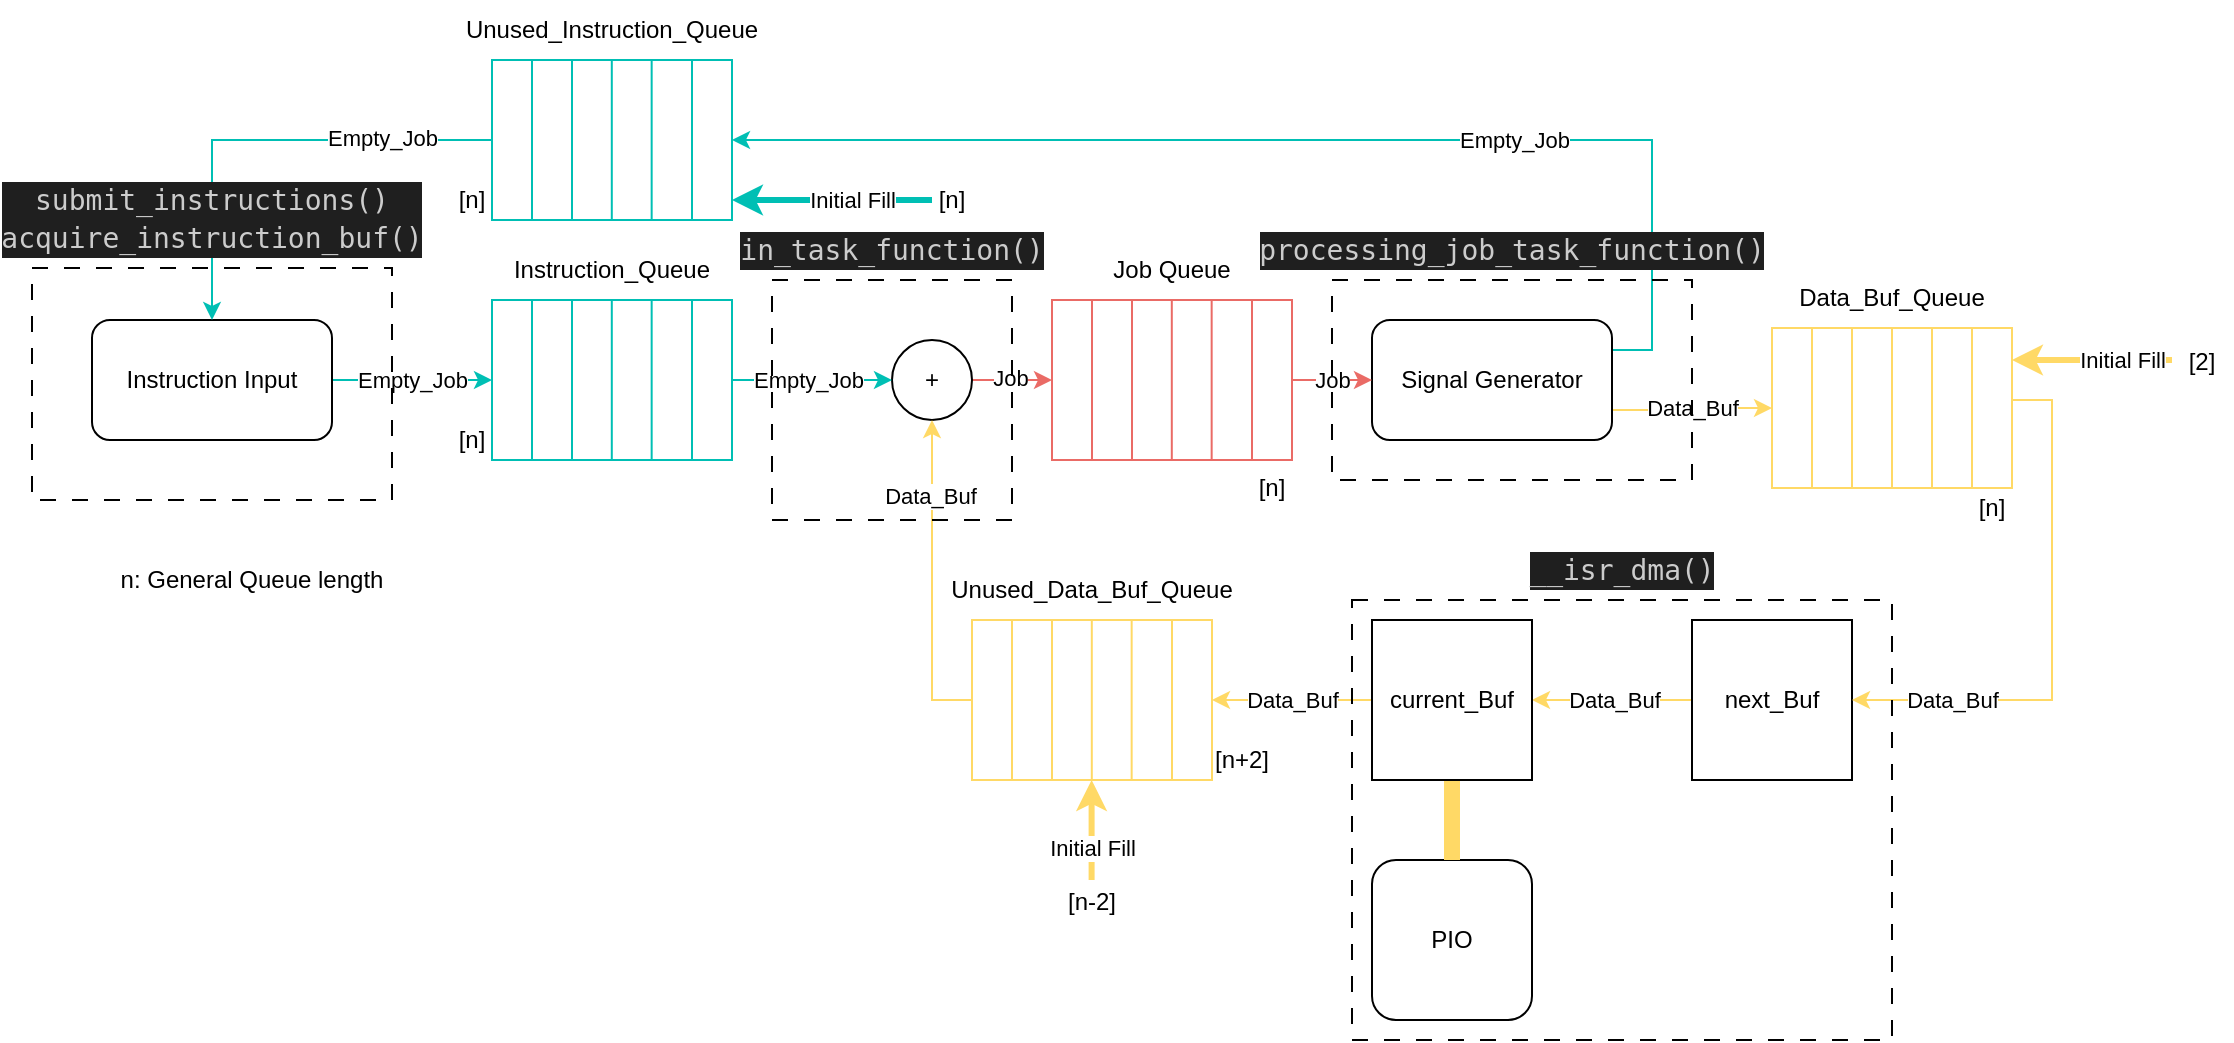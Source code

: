 <mxfile version="23.0.2" type="device">
  <diagram name="Page-1" id="6xblZiJCW15wT8xddJHO">
    <mxGraphModel dx="1195" dy="725" grid="1" gridSize="10" guides="1" tooltips="1" connect="1" arrows="1" fold="1" page="1" pageScale="1" pageWidth="1169" pageHeight="827" math="0" shadow="0">
      <root>
        <mxCell id="0" />
        <mxCell id="1" parent="0" />
        <mxCell id="2Q_M9urx1Pjpfh60Bvit-15" style="edgeStyle=orthogonalEdgeStyle;rounded=0;orthogonalLoop=1;jettySize=auto;html=1;entryX=0;entryY=0.5;entryDx=0;entryDy=0;strokeColor=#00BFB4;" edge="1" parent="1" source="2Q_M9urx1Pjpfh60Bvit-14" target="2Q_M9urx1Pjpfh60Bvit-2">
          <mxGeometry relative="1" as="geometry" />
        </mxCell>
        <mxCell id="2Q_M9urx1Pjpfh60Bvit-16" value="Empty_Job" style="edgeLabel;html=1;align=center;verticalAlign=middle;resizable=0;points=[];" vertex="1" connectable="0" parent="2Q_M9urx1Pjpfh60Bvit-15">
          <mxGeometry x="0.089" relative="1" as="geometry">
            <mxPoint x="-4" as="offset" />
          </mxGeometry>
        </mxCell>
        <mxCell id="2Q_M9urx1Pjpfh60Bvit-14" value="Instruction Input" style="rounded=1;whiteSpace=wrap;html=1;" vertex="1" parent="1">
          <mxGeometry x="80" y="330" width="120" height="60" as="geometry" />
        </mxCell>
        <mxCell id="2Q_M9urx1Pjpfh60Bvit-59" style="edgeStyle=orthogonalEdgeStyle;rounded=0;orthogonalLoop=1;jettySize=auto;html=1;exitX=1;exitY=0.5;exitDx=0;exitDy=0;entryX=0;entryY=0.5;entryDx=0;entryDy=0;strokeColor=#EA6B66;" edge="1" parent="1" source="2Q_M9urx1Pjpfh60Bvit-17" target="2Q_M9urx1Pjpfh60Bvit-52">
          <mxGeometry relative="1" as="geometry" />
        </mxCell>
        <mxCell id="2Q_M9urx1Pjpfh60Bvit-62" value="Job" style="edgeLabel;html=1;align=center;verticalAlign=middle;resizable=0;points=[];" vertex="1" connectable="0" parent="2Q_M9urx1Pjpfh60Bvit-59">
          <mxGeometry x="-0.079" y="1" relative="1" as="geometry">
            <mxPoint as="offset" />
          </mxGeometry>
        </mxCell>
        <mxCell id="2Q_M9urx1Pjpfh60Bvit-17" value="+" style="ellipse;whiteSpace=wrap;html=1;aspect=fixed;" vertex="1" parent="1">
          <mxGeometry x="480" y="340" width="40" height="40" as="geometry" />
        </mxCell>
        <mxCell id="2Q_M9urx1Pjpfh60Bvit-18" style="edgeStyle=orthogonalEdgeStyle;rounded=0;orthogonalLoop=1;jettySize=auto;html=1;exitX=1;exitY=0.5;exitDx=0;exitDy=0;entryX=0;entryY=0.5;entryDx=0;entryDy=0;strokeColor=#00BFB4;" edge="1" parent="1" source="2Q_M9urx1Pjpfh60Bvit-2" target="2Q_M9urx1Pjpfh60Bvit-17">
          <mxGeometry relative="1" as="geometry" />
        </mxCell>
        <mxCell id="2Q_M9urx1Pjpfh60Bvit-21" value="Empty_Job" style="edgeLabel;html=1;align=center;verticalAlign=middle;resizable=0;points=[];" vertex="1" connectable="0" parent="2Q_M9urx1Pjpfh60Bvit-18">
          <mxGeometry x="-0.18" relative="1" as="geometry">
            <mxPoint x="5" as="offset" />
          </mxGeometry>
        </mxCell>
        <mxCell id="2Q_M9urx1Pjpfh60Bvit-25" value="" style="group" vertex="1" connectable="0" parent="1">
          <mxGeometry x="280" y="320" width="120" height="80" as="geometry" />
        </mxCell>
        <mxCell id="2Q_M9urx1Pjpfh60Bvit-2" value="" style="rounded=0;whiteSpace=wrap;html=1;strokeColor=#00BFB4;" vertex="1" parent="2Q_M9urx1Pjpfh60Bvit-25">
          <mxGeometry width="120" height="80" as="geometry" />
        </mxCell>
        <mxCell id="2Q_M9urx1Pjpfh60Bvit-4" value="" style="endArrow=none;html=1;rounded=0;entryX=0.25;entryY=0;entryDx=0;entryDy=0;exitX=0.25;exitY=1;exitDx=0;exitDy=0;strokeColor=#00BFB4;" edge="1" parent="2Q_M9urx1Pjpfh60Bvit-25">
          <mxGeometry width="50" height="50" relative="1" as="geometry">
            <mxPoint x="79.83" y="80" as="sourcePoint" />
            <mxPoint x="79.83" as="targetPoint" />
          </mxGeometry>
        </mxCell>
        <mxCell id="2Q_M9urx1Pjpfh60Bvit-7" value="" style="endArrow=none;html=1;rounded=0;entryX=0.25;entryY=0;entryDx=0;entryDy=0;exitX=0.25;exitY=1;exitDx=0;exitDy=0;strokeColor=#00BFB4;" edge="1" parent="2Q_M9urx1Pjpfh60Bvit-25">
          <mxGeometry width="50" height="50" relative="1" as="geometry">
            <mxPoint x="100" y="80" as="sourcePoint" />
            <mxPoint x="100" as="targetPoint" />
          </mxGeometry>
        </mxCell>
        <mxCell id="2Q_M9urx1Pjpfh60Bvit-9" value="" style="endArrow=none;html=1;rounded=0;entryX=0.25;entryY=0;entryDx=0;entryDy=0;exitX=0.25;exitY=1;exitDx=0;exitDy=0;strokeColor=#00BFB4;" edge="1" parent="2Q_M9urx1Pjpfh60Bvit-25">
          <mxGeometry width="50" height="50" relative="1" as="geometry">
            <mxPoint x="20" y="80" as="sourcePoint" />
            <mxPoint x="20" as="targetPoint" />
          </mxGeometry>
        </mxCell>
        <mxCell id="2Q_M9urx1Pjpfh60Bvit-23" value="" style="endArrow=none;html=1;rounded=0;entryX=0.25;entryY=0;entryDx=0;entryDy=0;exitX=0.25;exitY=1;exitDx=0;exitDy=0;strokeColor=#00BFB4;" edge="1" parent="2Q_M9urx1Pjpfh60Bvit-25">
          <mxGeometry width="50" height="50" relative="1" as="geometry">
            <mxPoint x="40" y="80" as="sourcePoint" />
            <mxPoint x="40" as="targetPoint" />
          </mxGeometry>
        </mxCell>
        <mxCell id="2Q_M9urx1Pjpfh60Bvit-24" value="" style="endArrow=none;html=1;rounded=0;entryX=0.25;entryY=0;entryDx=0;entryDy=0;exitX=0.25;exitY=1;exitDx=0;exitDy=0;strokeColor=#00BFB4;" edge="1" parent="2Q_M9urx1Pjpfh60Bvit-25">
          <mxGeometry width="50" height="50" relative="1" as="geometry">
            <mxPoint x="59.9" y="80" as="sourcePoint" />
            <mxPoint x="59.9" as="targetPoint" />
          </mxGeometry>
        </mxCell>
        <mxCell id="2Q_M9urx1Pjpfh60Bvit-26" value="" style="group" vertex="1" connectable="0" parent="1">
          <mxGeometry x="280" y="200" width="120" height="80" as="geometry" />
        </mxCell>
        <mxCell id="2Q_M9urx1Pjpfh60Bvit-27" value="" style="rounded=0;whiteSpace=wrap;html=1;strokeColor=#00BFB4;" vertex="1" parent="2Q_M9urx1Pjpfh60Bvit-26">
          <mxGeometry width="120" height="80" as="geometry" />
        </mxCell>
        <mxCell id="2Q_M9urx1Pjpfh60Bvit-28" value="" style="endArrow=none;html=1;rounded=0;entryX=0.25;entryY=0;entryDx=0;entryDy=0;exitX=0.25;exitY=1;exitDx=0;exitDy=0;strokeColor=#00BFB4;" edge="1" parent="2Q_M9urx1Pjpfh60Bvit-26">
          <mxGeometry width="50" height="50" relative="1" as="geometry">
            <mxPoint x="79.83" y="80" as="sourcePoint" />
            <mxPoint x="79.83" as="targetPoint" />
          </mxGeometry>
        </mxCell>
        <mxCell id="2Q_M9urx1Pjpfh60Bvit-29" value="" style="endArrow=none;html=1;rounded=0;entryX=0.25;entryY=0;entryDx=0;entryDy=0;exitX=0.25;exitY=1;exitDx=0;exitDy=0;strokeColor=#00BFB4;" edge="1" parent="2Q_M9urx1Pjpfh60Bvit-26">
          <mxGeometry width="50" height="50" relative="1" as="geometry">
            <mxPoint x="100" y="80" as="sourcePoint" />
            <mxPoint x="100" as="targetPoint" />
          </mxGeometry>
        </mxCell>
        <mxCell id="2Q_M9urx1Pjpfh60Bvit-30" value="" style="endArrow=none;html=1;rounded=0;entryX=0.25;entryY=0;entryDx=0;entryDy=0;exitX=0.25;exitY=1;exitDx=0;exitDy=0;strokeColor=#00BFB4;" edge="1" parent="2Q_M9urx1Pjpfh60Bvit-26">
          <mxGeometry width="50" height="50" relative="1" as="geometry">
            <mxPoint x="20" y="80" as="sourcePoint" />
            <mxPoint x="20" as="targetPoint" />
          </mxGeometry>
        </mxCell>
        <mxCell id="2Q_M9urx1Pjpfh60Bvit-31" value="" style="endArrow=none;html=1;rounded=0;entryX=0.25;entryY=0;entryDx=0;entryDy=0;exitX=0.25;exitY=1;exitDx=0;exitDy=0;strokeColor=#00BFB4;" edge="1" parent="2Q_M9urx1Pjpfh60Bvit-26">
          <mxGeometry width="50" height="50" relative="1" as="geometry">
            <mxPoint x="40" y="80" as="sourcePoint" />
            <mxPoint x="40" as="targetPoint" />
          </mxGeometry>
        </mxCell>
        <mxCell id="2Q_M9urx1Pjpfh60Bvit-32" value="" style="endArrow=none;html=1;rounded=0;entryX=0.25;entryY=0;entryDx=0;entryDy=0;exitX=0.25;exitY=1;exitDx=0;exitDy=0;strokeColor=#00BFB4;" edge="1" parent="2Q_M9urx1Pjpfh60Bvit-26">
          <mxGeometry width="50" height="50" relative="1" as="geometry">
            <mxPoint x="59.9" y="80" as="sourcePoint" />
            <mxPoint x="59.9" as="targetPoint" />
          </mxGeometry>
        </mxCell>
        <mxCell id="2Q_M9urx1Pjpfh60Bvit-33" value="Instruction_Queue" style="text;html=1;strokeColor=none;fillColor=none;align=center;verticalAlign=middle;whiteSpace=wrap;rounded=0;" vertex="1" parent="1">
          <mxGeometry x="280" y="290" width="120" height="30" as="geometry" />
        </mxCell>
        <mxCell id="2Q_M9urx1Pjpfh60Bvit-34" value="Unused_Instruction_Queue" style="text;html=1;strokeColor=none;fillColor=none;align=center;verticalAlign=middle;whiteSpace=wrap;rounded=0;" vertex="1" parent="1">
          <mxGeometry x="260" y="170" width="160" height="30" as="geometry" />
        </mxCell>
        <mxCell id="2Q_M9urx1Pjpfh60Bvit-35" style="edgeStyle=orthogonalEdgeStyle;rounded=0;orthogonalLoop=1;jettySize=auto;html=1;exitX=0;exitY=0.5;exitDx=0;exitDy=0;entryX=0.5;entryY=0;entryDx=0;entryDy=0;strokeColor=#00BFB4;" edge="1" parent="1" source="2Q_M9urx1Pjpfh60Bvit-27" target="2Q_M9urx1Pjpfh60Bvit-14">
          <mxGeometry relative="1" as="geometry" />
        </mxCell>
        <mxCell id="2Q_M9urx1Pjpfh60Bvit-36" value="Empty_Job" style="edgeLabel;html=1;align=center;verticalAlign=middle;resizable=0;points=[];" vertex="1" connectable="0" parent="2Q_M9urx1Pjpfh60Bvit-35">
          <mxGeometry x="-0.517" y="-1" relative="1" as="geometry">
            <mxPoint as="offset" />
          </mxGeometry>
        </mxCell>
        <mxCell id="2Q_M9urx1Pjpfh60Bvit-39" style="edgeStyle=orthogonalEdgeStyle;rounded=0;orthogonalLoop=1;jettySize=auto;html=1;exitX=1;exitY=0.25;exitDx=0;exitDy=0;entryX=1;entryY=0.5;entryDx=0;entryDy=0;strokeColor=#00BFB4;" edge="1" parent="1" source="2Q_M9urx1Pjpfh60Bvit-37" target="2Q_M9urx1Pjpfh60Bvit-27">
          <mxGeometry relative="1" as="geometry" />
        </mxCell>
        <mxCell id="2Q_M9urx1Pjpfh60Bvit-40" value="Empty_Job" style="edgeLabel;html=1;align=center;verticalAlign=middle;resizable=0;points=[];" vertex="1" connectable="0" parent="2Q_M9urx1Pjpfh60Bvit-39">
          <mxGeometry x="0.674" relative="1" as="geometry">
            <mxPoint x="295" as="offset" />
          </mxGeometry>
        </mxCell>
        <mxCell id="2Q_M9urx1Pjpfh60Bvit-64" style="edgeStyle=orthogonalEdgeStyle;rounded=0;orthogonalLoop=1;jettySize=auto;html=1;exitX=1;exitY=0.75;exitDx=0;exitDy=0;entryX=1;entryY=0.5;entryDx=0;entryDy=0;fontColor=#FFD966;strokeColor=#FFD966;" edge="1" parent="1" source="2Q_M9urx1Pjpfh60Bvit-37" target="2Q_M9urx1Pjpfh60Bvit-44">
          <mxGeometry relative="1" as="geometry">
            <mxPoint x="860.0" y="450" as="targetPoint" />
          </mxGeometry>
        </mxCell>
        <mxCell id="2Q_M9urx1Pjpfh60Bvit-86" value="Data_Buf" style="edgeLabel;html=1;align=center;verticalAlign=middle;resizable=0;points=[];" vertex="1" connectable="0" parent="2Q_M9urx1Pjpfh60Bvit-64">
          <mxGeometry x="0.32" relative="1" as="geometry">
            <mxPoint x="-13" as="offset" />
          </mxGeometry>
        </mxCell>
        <mxCell id="2Q_M9urx1Pjpfh60Bvit-37" value="Signal Generator" style="rounded=1;whiteSpace=wrap;html=1;" vertex="1" parent="1">
          <mxGeometry x="720" y="330" width="120" height="60" as="geometry" />
        </mxCell>
        <mxCell id="2Q_M9urx1Pjpfh60Bvit-42" value="PIO" style="rounded=1;whiteSpace=wrap;html=1;" vertex="1" parent="1">
          <mxGeometry x="720" y="600" width="80" height="80" as="geometry" />
        </mxCell>
        <mxCell id="2Q_M9urx1Pjpfh60Bvit-50" value="" style="group;rotation=-180;" vertex="1" connectable="0" parent="1">
          <mxGeometry x="920" y="334" width="120" height="80" as="geometry" />
        </mxCell>
        <mxCell id="2Q_M9urx1Pjpfh60Bvit-44" value="" style="rounded=0;whiteSpace=wrap;html=1;strokeColor=#FFD966;rotation=-180;" vertex="1" parent="2Q_M9urx1Pjpfh60Bvit-50">
          <mxGeometry width="120" height="80" as="geometry" />
        </mxCell>
        <mxCell id="2Q_M9urx1Pjpfh60Bvit-45" value="" style="endArrow=none;html=1;rounded=0;entryX=0.25;entryY=0;entryDx=0;entryDy=0;exitX=0.25;exitY=1;exitDx=0;exitDy=0;strokeColor=#FFD966;" edge="1" parent="2Q_M9urx1Pjpfh60Bvit-50">
          <mxGeometry width="50" height="50" relative="1" as="geometry">
            <mxPoint x="40" as="sourcePoint" />
            <mxPoint x="40" y="80" as="targetPoint" />
          </mxGeometry>
        </mxCell>
        <mxCell id="2Q_M9urx1Pjpfh60Bvit-46" value="" style="endArrow=none;html=1;rounded=0;entryX=0.25;entryY=0;entryDx=0;entryDy=0;exitX=0.25;exitY=1;exitDx=0;exitDy=0;strokeColor=#FFD966;" edge="1" parent="2Q_M9urx1Pjpfh60Bvit-50">
          <mxGeometry width="50" height="50" relative="1" as="geometry">
            <mxPoint x="20" as="sourcePoint" />
            <mxPoint x="20" y="80" as="targetPoint" />
          </mxGeometry>
        </mxCell>
        <mxCell id="2Q_M9urx1Pjpfh60Bvit-47" value="" style="endArrow=none;html=1;rounded=0;entryX=0.25;entryY=0;entryDx=0;entryDy=0;exitX=0.25;exitY=1;exitDx=0;exitDy=0;strokeColor=#FFD966;" edge="1" parent="2Q_M9urx1Pjpfh60Bvit-50">
          <mxGeometry width="50" height="50" relative="1" as="geometry">
            <mxPoint x="100" as="sourcePoint" />
            <mxPoint x="100" y="80" as="targetPoint" />
          </mxGeometry>
        </mxCell>
        <mxCell id="2Q_M9urx1Pjpfh60Bvit-48" value="" style="endArrow=none;html=1;rounded=0;entryX=0.25;entryY=0;entryDx=0;entryDy=0;exitX=0.25;exitY=1;exitDx=0;exitDy=0;strokeColor=#FFD966;" edge="1" parent="2Q_M9urx1Pjpfh60Bvit-50">
          <mxGeometry width="50" height="50" relative="1" as="geometry">
            <mxPoint x="80" as="sourcePoint" />
            <mxPoint x="80" y="80" as="targetPoint" />
          </mxGeometry>
        </mxCell>
        <mxCell id="2Q_M9urx1Pjpfh60Bvit-49" value="" style="endArrow=none;html=1;rounded=0;entryX=0.25;entryY=0;entryDx=0;entryDy=0;exitX=0.25;exitY=1;exitDx=0;exitDy=0;strokeColor=#FFD966;" edge="1" parent="2Q_M9urx1Pjpfh60Bvit-50">
          <mxGeometry width="50" height="50" relative="1" as="geometry">
            <mxPoint x="60" as="sourcePoint" />
            <mxPoint x="60" y="80" as="targetPoint" />
          </mxGeometry>
        </mxCell>
        <mxCell id="2Q_M9urx1Pjpfh60Bvit-58" value="" style="group" vertex="1" connectable="0" parent="1">
          <mxGeometry x="560" y="320" width="120" height="80" as="geometry" />
        </mxCell>
        <mxCell id="2Q_M9urx1Pjpfh60Bvit-52" value="" style="rounded=0;whiteSpace=wrap;html=1;strokeColor=#EA6B66;container=0;" vertex="1" parent="2Q_M9urx1Pjpfh60Bvit-58">
          <mxGeometry width="120" height="80" as="geometry" />
        </mxCell>
        <mxCell id="2Q_M9urx1Pjpfh60Bvit-53" value="" style="endArrow=none;html=1;rounded=0;entryX=0.25;entryY=0;entryDx=0;entryDy=0;exitX=0.25;exitY=1;exitDx=0;exitDy=0;strokeColor=#EA6B66;" edge="1" parent="2Q_M9urx1Pjpfh60Bvit-58">
          <mxGeometry width="50" height="50" relative="1" as="geometry">
            <mxPoint x="79.83" y="80" as="sourcePoint" />
            <mxPoint x="79.83" as="targetPoint" />
          </mxGeometry>
        </mxCell>
        <mxCell id="2Q_M9urx1Pjpfh60Bvit-54" value="" style="endArrow=none;html=1;rounded=0;entryX=0.25;entryY=0;entryDx=0;entryDy=0;exitX=0.25;exitY=1;exitDx=0;exitDy=0;strokeColor=#EA6B66;" edge="1" parent="2Q_M9urx1Pjpfh60Bvit-58">
          <mxGeometry width="50" height="50" relative="1" as="geometry">
            <mxPoint x="100" y="80" as="sourcePoint" />
            <mxPoint x="100" as="targetPoint" />
          </mxGeometry>
        </mxCell>
        <mxCell id="2Q_M9urx1Pjpfh60Bvit-55" value="" style="endArrow=none;html=1;rounded=0;entryX=0.25;entryY=0;entryDx=0;entryDy=0;exitX=0.25;exitY=1;exitDx=0;exitDy=0;strokeColor=#EA6B66;" edge="1" parent="2Q_M9urx1Pjpfh60Bvit-58">
          <mxGeometry width="50" height="50" relative="1" as="geometry">
            <mxPoint x="20" y="80" as="sourcePoint" />
            <mxPoint x="20" as="targetPoint" />
          </mxGeometry>
        </mxCell>
        <mxCell id="2Q_M9urx1Pjpfh60Bvit-56" value="" style="endArrow=none;html=1;rounded=0;entryX=0.25;entryY=0;entryDx=0;entryDy=0;exitX=0.25;exitY=1;exitDx=0;exitDy=0;strokeColor=#EA6B66;" edge="1" parent="2Q_M9urx1Pjpfh60Bvit-58">
          <mxGeometry width="50" height="50" relative="1" as="geometry">
            <mxPoint x="40" y="80" as="sourcePoint" />
            <mxPoint x="40" as="targetPoint" />
          </mxGeometry>
        </mxCell>
        <mxCell id="2Q_M9urx1Pjpfh60Bvit-57" value="" style="endArrow=none;html=1;rounded=0;entryX=0.25;entryY=0;entryDx=0;entryDy=0;exitX=0.25;exitY=1;exitDx=0;exitDy=0;strokeColor=#EA6B66;" edge="1" parent="2Q_M9urx1Pjpfh60Bvit-58">
          <mxGeometry width="50" height="50" relative="1" as="geometry">
            <mxPoint x="59.9" y="80" as="sourcePoint" />
            <mxPoint x="59.9" as="targetPoint" />
          </mxGeometry>
        </mxCell>
        <mxCell id="2Q_M9urx1Pjpfh60Bvit-60" style="edgeStyle=orthogonalEdgeStyle;rounded=0;orthogonalLoop=1;jettySize=auto;html=1;exitX=1;exitY=0.5;exitDx=0;exitDy=0;entryX=0;entryY=0.5;entryDx=0;entryDy=0;strokeColor=#EA6B66;" edge="1" parent="1" source="2Q_M9urx1Pjpfh60Bvit-52" target="2Q_M9urx1Pjpfh60Bvit-37">
          <mxGeometry relative="1" as="geometry" />
        </mxCell>
        <mxCell id="2Q_M9urx1Pjpfh60Bvit-61" value="Job" style="edgeLabel;html=1;align=center;verticalAlign=middle;resizable=0;points=[];" vertex="1" connectable="0" parent="2Q_M9urx1Pjpfh60Bvit-60">
          <mxGeometry x="0.207" y="-1" relative="1" as="geometry">
            <mxPoint x="-4" y="-1" as="offset" />
          </mxGeometry>
        </mxCell>
        <mxCell id="2Q_M9urx1Pjpfh60Bvit-63" value="Job Queue" style="text;html=1;strokeColor=none;fillColor=none;align=center;verticalAlign=middle;whiteSpace=wrap;rounded=0;" vertex="1" parent="1">
          <mxGeometry x="540" y="290" width="160" height="30" as="geometry" />
        </mxCell>
        <mxCell id="2Q_M9urx1Pjpfh60Bvit-65" value="Unused_Data_Buf_Queue" style="text;html=1;strokeColor=none;fillColor=none;align=center;verticalAlign=middle;whiteSpace=wrap;rounded=0;" vertex="1" parent="1">
          <mxGeometry x="500" y="450" width="160" height="30" as="geometry" />
        </mxCell>
        <mxCell id="2Q_M9urx1Pjpfh60Bvit-66" value="Data_Buf_Queue" style="text;html=1;strokeColor=none;fillColor=none;align=center;verticalAlign=middle;whiteSpace=wrap;rounded=0;" vertex="1" parent="1">
          <mxGeometry x="925" y="304" width="110" height="30" as="geometry" />
        </mxCell>
        <mxCell id="2Q_M9urx1Pjpfh60Bvit-67" value="" style="group" vertex="1" connectable="0" parent="1">
          <mxGeometry x="520" y="480" width="120" height="80" as="geometry" />
        </mxCell>
        <mxCell id="2Q_M9urx1Pjpfh60Bvit-68" value="" style="rounded=0;whiteSpace=wrap;html=1;strokeColor=#FFD966;" vertex="1" parent="2Q_M9urx1Pjpfh60Bvit-67">
          <mxGeometry width="120" height="80" as="geometry" />
        </mxCell>
        <mxCell id="2Q_M9urx1Pjpfh60Bvit-69" value="" style="endArrow=none;html=1;rounded=0;entryX=0.25;entryY=0;entryDx=0;entryDy=0;exitX=0.25;exitY=1;exitDx=0;exitDy=0;strokeColor=#FFD966;" edge="1" parent="2Q_M9urx1Pjpfh60Bvit-67">
          <mxGeometry width="50" height="50" relative="1" as="geometry">
            <mxPoint x="79.83" y="80" as="sourcePoint" />
            <mxPoint x="79.83" as="targetPoint" />
          </mxGeometry>
        </mxCell>
        <mxCell id="2Q_M9urx1Pjpfh60Bvit-70" value="" style="endArrow=none;html=1;rounded=0;entryX=0.25;entryY=0;entryDx=0;entryDy=0;exitX=0.25;exitY=1;exitDx=0;exitDy=0;strokeColor=#FFD966;" edge="1" parent="2Q_M9urx1Pjpfh60Bvit-67">
          <mxGeometry width="50" height="50" relative="1" as="geometry">
            <mxPoint x="100" y="80" as="sourcePoint" />
            <mxPoint x="100" as="targetPoint" />
          </mxGeometry>
        </mxCell>
        <mxCell id="2Q_M9urx1Pjpfh60Bvit-71" value="" style="endArrow=none;html=1;rounded=0;entryX=0.25;entryY=0;entryDx=0;entryDy=0;exitX=0.25;exitY=1;exitDx=0;exitDy=0;strokeColor=#FFD966;" edge="1" parent="2Q_M9urx1Pjpfh60Bvit-67">
          <mxGeometry width="50" height="50" relative="1" as="geometry">
            <mxPoint x="20" y="80" as="sourcePoint" />
            <mxPoint x="20" as="targetPoint" />
          </mxGeometry>
        </mxCell>
        <mxCell id="2Q_M9urx1Pjpfh60Bvit-72" value="" style="endArrow=none;html=1;rounded=0;entryX=0.25;entryY=0;entryDx=0;entryDy=0;exitX=0.25;exitY=1;exitDx=0;exitDy=0;strokeColor=#FFD966;" edge="1" parent="2Q_M9urx1Pjpfh60Bvit-67">
          <mxGeometry width="50" height="50" relative="1" as="geometry">
            <mxPoint x="40" y="80" as="sourcePoint" />
            <mxPoint x="40" as="targetPoint" />
          </mxGeometry>
        </mxCell>
        <mxCell id="2Q_M9urx1Pjpfh60Bvit-73" value="" style="endArrow=none;html=1;rounded=0;entryX=0.25;entryY=0;entryDx=0;entryDy=0;exitX=0.25;exitY=1;exitDx=0;exitDy=0;strokeColor=#FFD966;" edge="1" parent="2Q_M9urx1Pjpfh60Bvit-67">
          <mxGeometry width="50" height="50" relative="1" as="geometry">
            <mxPoint x="59.9" y="80" as="sourcePoint" />
            <mxPoint x="59.9" as="targetPoint" />
          </mxGeometry>
        </mxCell>
        <mxCell id="2Q_M9urx1Pjpfh60Bvit-81" style="edgeStyle=orthogonalEdgeStyle;rounded=0;orthogonalLoop=1;jettySize=auto;html=1;entryX=1;entryY=0.5;entryDx=0;entryDy=0;strokeColor=#FFD966;" edge="1" parent="1" source="2Q_M9urx1Pjpfh60Bvit-74" target="2Q_M9urx1Pjpfh60Bvit-77">
          <mxGeometry relative="1" as="geometry" />
        </mxCell>
        <mxCell id="2Q_M9urx1Pjpfh60Bvit-87" value="Data_Buf" style="edgeLabel;html=1;align=center;verticalAlign=middle;resizable=0;points=[];" vertex="1" connectable="0" parent="2Q_M9urx1Pjpfh60Bvit-81">
          <mxGeometry x="0.093" y="-2" relative="1" as="geometry">
            <mxPoint x="4" y="2" as="offset" />
          </mxGeometry>
        </mxCell>
        <mxCell id="2Q_M9urx1Pjpfh60Bvit-74" value="next_Buf" style="rounded=0;whiteSpace=wrap;html=1;" vertex="1" parent="1">
          <mxGeometry x="880" y="480" width="80" height="80" as="geometry" />
        </mxCell>
        <mxCell id="2Q_M9urx1Pjpfh60Bvit-75" style="edgeStyle=orthogonalEdgeStyle;rounded=0;orthogonalLoop=1;jettySize=auto;html=1;entryX=1;entryY=0.5;entryDx=0;entryDy=0;strokeColor=#FFD966;exitX=0;exitY=0.5;exitDx=0;exitDy=0;" edge="1" parent="1" target="2Q_M9urx1Pjpfh60Bvit-74">
          <mxGeometry relative="1" as="geometry">
            <mxPoint x="1040" y="370" as="sourcePoint" />
            <mxPoint x="925" y="516" as="targetPoint" />
            <Array as="points">
              <mxPoint x="1060" y="370" />
              <mxPoint x="1060" y="520" />
            </Array>
          </mxGeometry>
        </mxCell>
        <mxCell id="2Q_M9urx1Pjpfh60Bvit-85" value="Data_Buf" style="edgeLabel;html=1;align=center;verticalAlign=middle;resizable=0;points=[];" vertex="1" connectable="0" parent="2Q_M9urx1Pjpfh60Bvit-75">
          <mxGeometry x="-0.186" relative="1" as="geometry">
            <mxPoint x="-50" y="60" as="offset" />
          </mxGeometry>
        </mxCell>
        <mxCell id="2Q_M9urx1Pjpfh60Bvit-79" style="edgeStyle=orthogonalEdgeStyle;rounded=0;orthogonalLoop=1;jettySize=auto;html=1;endArrow=none;endFill=0;strokeWidth=8;exitX=0.5;exitY=1;exitDx=0;exitDy=0;strokeColor=#FFD966;" edge="1" parent="1" source="2Q_M9urx1Pjpfh60Bvit-77" target="2Q_M9urx1Pjpfh60Bvit-42">
          <mxGeometry relative="1" as="geometry" />
        </mxCell>
        <mxCell id="2Q_M9urx1Pjpfh60Bvit-80" style="edgeStyle=orthogonalEdgeStyle;rounded=0;orthogonalLoop=1;jettySize=auto;html=1;exitX=0;exitY=0.5;exitDx=0;exitDy=0;entryX=1;entryY=0.5;entryDx=0;entryDy=0;strokeColor=#FFD966;" edge="1" parent="1" source="2Q_M9urx1Pjpfh60Bvit-77" target="2Q_M9urx1Pjpfh60Bvit-68">
          <mxGeometry relative="1" as="geometry">
            <mxPoint x="680" y="690" as="targetPoint" />
          </mxGeometry>
        </mxCell>
        <mxCell id="2Q_M9urx1Pjpfh60Bvit-84" value="Data_Buf" style="edgeLabel;html=1;align=center;verticalAlign=middle;resizable=0;points=[];" vertex="1" connectable="0" parent="2Q_M9urx1Pjpfh60Bvit-80">
          <mxGeometry x="0.179" y="1" relative="1" as="geometry">
            <mxPoint x="7" y="-1" as="offset" />
          </mxGeometry>
        </mxCell>
        <mxCell id="2Q_M9urx1Pjpfh60Bvit-77" value="current_Buf" style="rounded=0;whiteSpace=wrap;html=1;" vertex="1" parent="1">
          <mxGeometry x="720" y="480" width="80" height="80" as="geometry" />
        </mxCell>
        <mxCell id="2Q_M9urx1Pjpfh60Bvit-88" value="&lt;div style=&quot;color: rgb(204, 204, 204); background-color: rgb(31, 31, 31); font-family: &amp;quot;UbuntuMono Nerd Font Propo&amp;quot;, &amp;quot;Droid Sans Mono&amp;quot;, &amp;quot;monospace&amp;quot;, monospace; font-weight: normal; font-size: 14px; line-height: 19px;&quot;&gt;__isr_dma()&lt;/div&gt;" style="rounded=0;whiteSpace=wrap;html=1;fillColor=none;dashed=1;dashPattern=8 8;spacing=5;labelPosition=center;verticalLabelPosition=top;align=center;verticalAlign=bottom;fontStyle=1" vertex="1" parent="1">
          <mxGeometry x="710" y="470" width="270" height="220" as="geometry" />
        </mxCell>
        <mxCell id="2Q_M9urx1Pjpfh60Bvit-82" style="edgeStyle=orthogonalEdgeStyle;rounded=0;orthogonalLoop=1;jettySize=auto;html=1;entryX=0.5;entryY=1;entryDx=0;entryDy=0;strokeColor=#FFD966;exitX=0;exitY=0.5;exitDx=0;exitDy=0;" edge="1" parent="1" source="2Q_M9urx1Pjpfh60Bvit-68" target="2Q_M9urx1Pjpfh60Bvit-17">
          <mxGeometry relative="1" as="geometry" />
        </mxCell>
        <mxCell id="2Q_M9urx1Pjpfh60Bvit-83" value="Data_Buf" style="edgeLabel;html=1;align=center;verticalAlign=middle;resizable=0;points=[];" vertex="1" connectable="0" parent="2Q_M9urx1Pjpfh60Bvit-82">
          <mxGeometry x="0.532" y="1" relative="1" as="geometry">
            <mxPoint as="offset" />
          </mxGeometry>
        </mxCell>
        <mxCell id="2Q_M9urx1Pjpfh60Bvit-92" value="&lt;div style=&quot;color: rgb(204, 204, 204); background-color: rgb(31, 31, 31); font-family: &amp;quot;UbuntuMono Nerd Font Propo&amp;quot;, &amp;quot;Droid Sans Mono&amp;quot;, &amp;quot;monospace&amp;quot;, monospace; font-weight: normal; font-size: 14px; line-height: 19px;&quot;&gt;processing_job_task_function()&lt;/div&gt;" style="rounded=0;whiteSpace=wrap;html=1;fillColor=none;dashed=1;dashPattern=8 8;spacing=5;labelPosition=center;verticalLabelPosition=top;align=center;verticalAlign=bottom;fontStyle=1" vertex="1" parent="1">
          <mxGeometry x="700" y="310" width="180" height="100" as="geometry" />
        </mxCell>
        <mxCell id="2Q_M9urx1Pjpfh60Bvit-94" value="" style="endArrow=classic;html=1;rounded=0;strokeWidth=3;strokeColor=#FFD966;" edge="1" parent="1">
          <mxGeometry width="50" height="50" relative="1" as="geometry">
            <mxPoint x="579.8" y="610" as="sourcePoint" />
            <mxPoint x="579.8" y="560" as="targetPoint" />
          </mxGeometry>
        </mxCell>
        <mxCell id="2Q_M9urx1Pjpfh60Bvit-95" value="Initial Fill" style="edgeLabel;html=1;align=center;verticalAlign=middle;resizable=0;points=[];" vertex="1" connectable="0" parent="2Q_M9urx1Pjpfh60Bvit-94">
          <mxGeometry x="-0.368" relative="1" as="geometry">
            <mxPoint as="offset" />
          </mxGeometry>
        </mxCell>
        <mxCell id="2Q_M9urx1Pjpfh60Bvit-96" value="" style="endArrow=classic;html=1;rounded=0;strokeWidth=3;strokeColor=#00BFB4;" edge="1" parent="1">
          <mxGeometry width="50" height="50" relative="1" as="geometry">
            <mxPoint x="500" y="270" as="sourcePoint" />
            <mxPoint x="400" y="270" as="targetPoint" />
          </mxGeometry>
        </mxCell>
        <mxCell id="2Q_M9urx1Pjpfh60Bvit-97" value="Initial Fill" style="edgeLabel;html=1;align=center;verticalAlign=middle;resizable=0;points=[];" vertex="1" connectable="0" parent="2Q_M9urx1Pjpfh60Bvit-96">
          <mxGeometry x="-0.368" relative="1" as="geometry">
            <mxPoint x="-9" as="offset" />
          </mxGeometry>
        </mxCell>
        <mxCell id="2Q_M9urx1Pjpfh60Bvit-99" value="&lt;div style=&quot;color: rgb(204, 204, 204); background-color: rgb(31, 31, 31); font-family: &amp;quot;UbuntuMono Nerd Font Propo&amp;quot;, &amp;quot;Droid Sans Mono&amp;quot;, &amp;quot;monospace&amp;quot;, monospace; font-weight: normal; font-size: 14px; line-height: 19px;&quot;&gt;in_task_function()&lt;/div&gt;" style="rounded=0;whiteSpace=wrap;html=1;fillColor=none;dashed=1;dashPattern=8 8;spacing=5;labelPosition=center;verticalLabelPosition=top;align=center;verticalAlign=bottom;fontStyle=1" vertex="1" parent="1">
          <mxGeometry x="420" y="310" width="120" height="120" as="geometry" />
        </mxCell>
        <mxCell id="2Q_M9urx1Pjpfh60Bvit-100" value="n: General Queue length" style="text;html=1;strokeColor=none;fillColor=none;align=center;verticalAlign=middle;whiteSpace=wrap;rounded=0;" vertex="1" parent="1">
          <mxGeometry x="80" y="440" width="160" height="40" as="geometry" />
        </mxCell>
        <mxCell id="2Q_M9urx1Pjpfh60Bvit-114" value="[n+2]" style="text;html=1;strokeColor=none;fillColor=none;align=center;verticalAlign=middle;whiteSpace=wrap;rounded=0;" vertex="1" parent="1">
          <mxGeometry x="640" y="539" width="30" height="21" as="geometry" />
        </mxCell>
        <mxCell id="2Q_M9urx1Pjpfh60Bvit-102" value="[n]" style="text;html=1;strokeColor=none;fillColor=none;align=center;verticalAlign=middle;whiteSpace=wrap;rounded=0;" vertex="1" parent="1">
          <mxGeometry x="260" y="379" width="20" height="21" as="geometry" />
        </mxCell>
        <mxCell id="2Q_M9urx1Pjpfh60Bvit-116" value="[n]" style="text;html=1;strokeColor=none;fillColor=none;align=center;verticalAlign=middle;whiteSpace=wrap;rounded=0;" vertex="1" parent="1">
          <mxGeometry x="260" y="259" width="20" height="21" as="geometry" />
        </mxCell>
        <mxCell id="2Q_M9urx1Pjpfh60Bvit-117" value="[n]" style="text;html=1;strokeColor=none;fillColor=none;align=center;verticalAlign=middle;whiteSpace=wrap;rounded=0;" vertex="1" parent="1">
          <mxGeometry x="660" y="403" width="20" height="21" as="geometry" />
        </mxCell>
        <mxCell id="2Q_M9urx1Pjpfh60Bvit-118" value="[n]" style="text;html=1;strokeColor=none;fillColor=none;align=center;verticalAlign=middle;whiteSpace=wrap;rounded=0;" vertex="1" parent="1">
          <mxGeometry x="1020" y="413" width="20" height="21" as="geometry" />
        </mxCell>
        <mxCell id="2Q_M9urx1Pjpfh60Bvit-119" value="[n]" style="text;html=1;strokeColor=none;fillColor=none;align=center;verticalAlign=middle;whiteSpace=wrap;rounded=0;" vertex="1" parent="1">
          <mxGeometry x="500" y="259" width="20" height="21" as="geometry" />
        </mxCell>
        <mxCell id="2Q_M9urx1Pjpfh60Bvit-120" value="[n-2]" style="text;html=1;strokeColor=none;fillColor=none;align=center;verticalAlign=middle;whiteSpace=wrap;rounded=0;" vertex="1" parent="1">
          <mxGeometry x="565" y="610" width="30" height="21" as="geometry" />
        </mxCell>
        <mxCell id="2Q_M9urx1Pjpfh60Bvit-121" value="&lt;div style=&quot;color: rgb(204, 204, 204); background-color: rgb(31, 31, 31); font-family: &amp;quot;UbuntuMono Nerd Font Propo&amp;quot;, &amp;quot;Droid Sans Mono&amp;quot;, &amp;quot;monospace&amp;quot;, monospace; font-weight: normal; font-size: 14px; line-height: 19px;&quot;&gt;submit_instructions()&lt;/div&gt;&lt;div style=&quot;color: rgb(204, 204, 204); background-color: rgb(31, 31, 31); font-family: &amp;quot;UbuntuMono Nerd Font Propo&amp;quot;, &amp;quot;Droid Sans Mono&amp;quot;, &amp;quot;monospace&amp;quot;, monospace; font-weight: normal; font-size: 14px; line-height: 19px;&quot;&gt;&lt;div style=&quot;line-height: 19px;&quot;&gt;acquire_instruction_buf()&lt;/div&gt;&lt;/div&gt;" style="rounded=0;whiteSpace=wrap;html=1;fillColor=none;dashed=1;dashPattern=8 8;spacing=5;labelPosition=center;verticalLabelPosition=top;align=center;verticalAlign=bottom;fontStyle=1" vertex="1" parent="1">
          <mxGeometry x="50" y="304" width="180" height="116" as="geometry" />
        </mxCell>
        <mxCell id="2Q_M9urx1Pjpfh60Bvit-124" value="" style="endArrow=classic;html=1;rounded=0;strokeWidth=3;strokeColor=#FFD966;" edge="1" parent="1">
          <mxGeometry width="50" height="50" relative="1" as="geometry">
            <mxPoint x="1120" y="350" as="sourcePoint" />
            <mxPoint x="1040" y="350" as="targetPoint" />
          </mxGeometry>
        </mxCell>
        <mxCell id="2Q_M9urx1Pjpfh60Bvit-125" value="Initial Fill" style="edgeLabel;html=1;align=center;verticalAlign=middle;resizable=0;points=[];" vertex="1" connectable="0" parent="2Q_M9urx1Pjpfh60Bvit-124">
          <mxGeometry x="-0.368" relative="1" as="geometry">
            <mxPoint as="offset" />
          </mxGeometry>
        </mxCell>
        <mxCell id="2Q_M9urx1Pjpfh60Bvit-126" value="[2]" style="text;html=1;strokeColor=none;fillColor=none;align=center;verticalAlign=middle;whiteSpace=wrap;rounded=0;" vertex="1" parent="1">
          <mxGeometry x="1120" y="340" width="30" height="21" as="geometry" />
        </mxCell>
      </root>
    </mxGraphModel>
  </diagram>
</mxfile>
